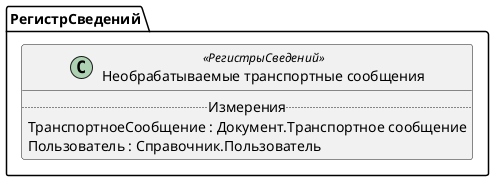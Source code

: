 ﻿@startuml НеобрабатываемыеТранспортныеСообщения
'!include templates.wsd
'..\include templates.wsd
class РегистрСведений.НеобрабатываемыеТранспортныеСообщения as "Необрабатываемые транспортные сообщения" <<РегистрыСведений>>
{
..Измерения..
ТранспортноеСообщение : Документ.Транспортное сообщение
Пользователь : Справочник.Пользователь
}
@enduml
